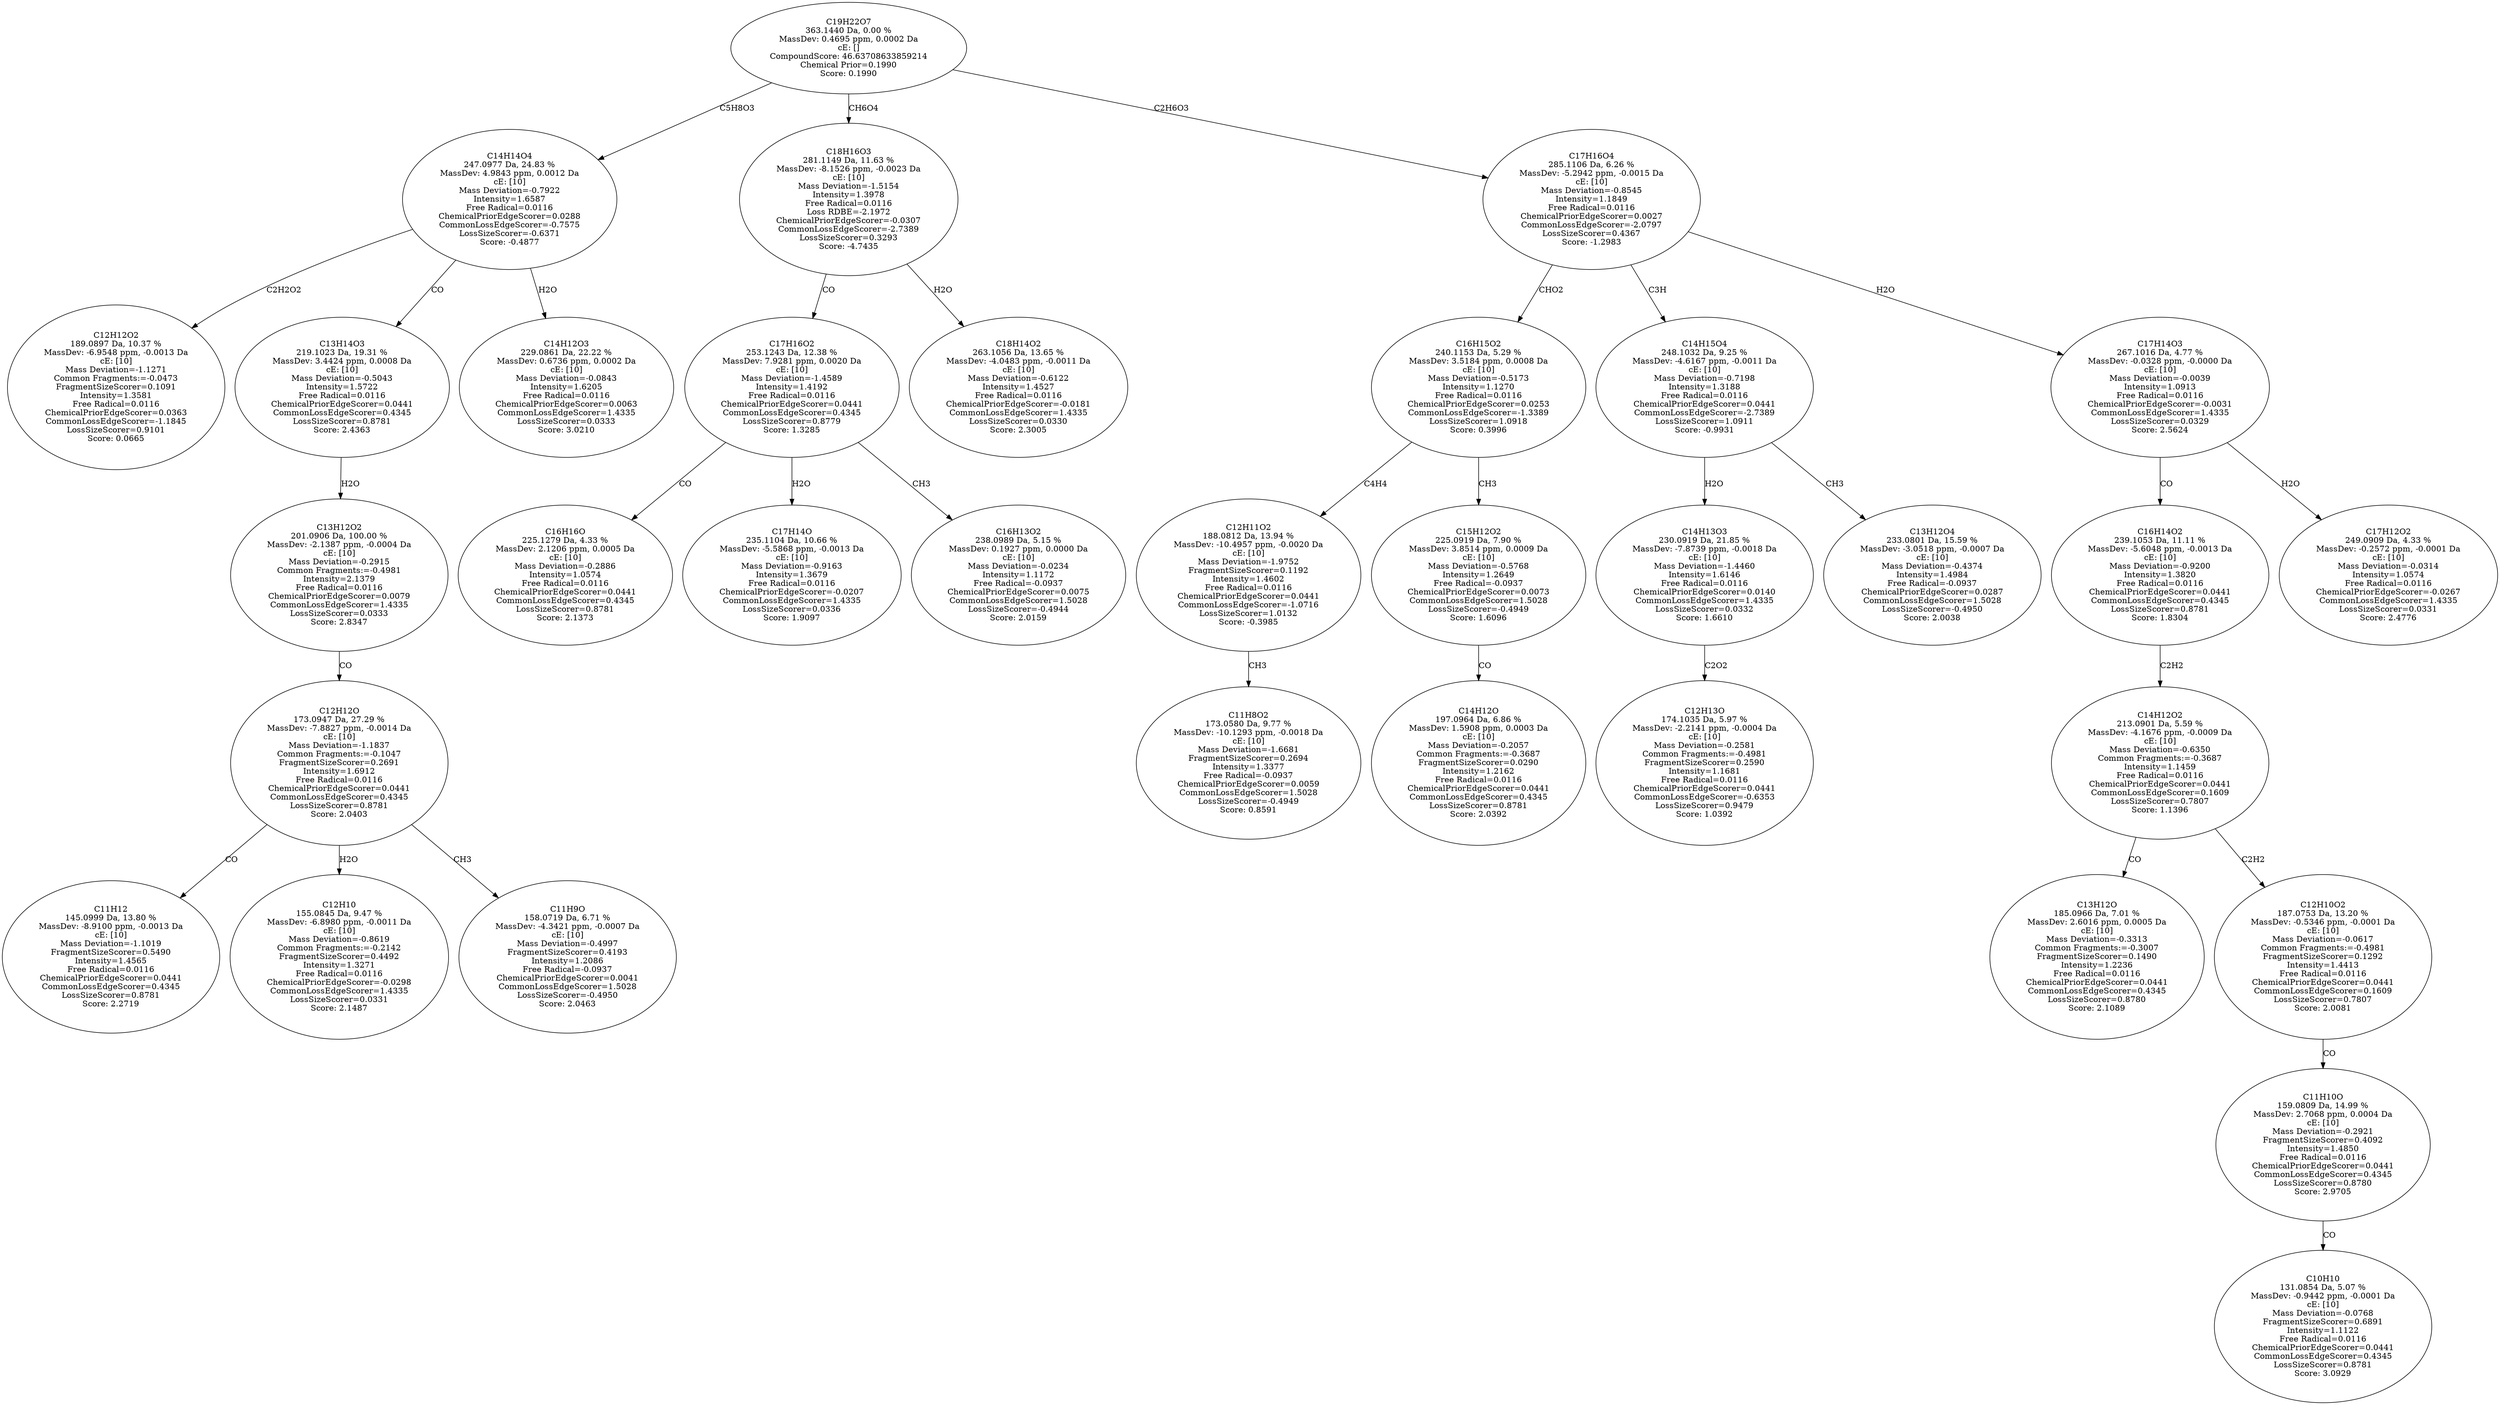 strict digraph {
v1 [label="C12H12O2\n189.0897 Da, 10.37 %\nMassDev: -6.9548 ppm, -0.0013 Da\ncE: [10]\nMass Deviation=-1.1271\nCommon Fragments:=-0.0473\nFragmentSizeScorer=0.1091\nIntensity=1.3581\nFree Radical=0.0116\nChemicalPriorEdgeScorer=0.0363\nCommonLossEdgeScorer=-1.1845\nLossSizeScorer=0.9101\nScore: 0.0665"];
v2 [label="C11H12\n145.0999 Da, 13.80 %\nMassDev: -8.9100 ppm, -0.0013 Da\ncE: [10]\nMass Deviation=-1.1019\nFragmentSizeScorer=0.5490\nIntensity=1.4565\nFree Radical=0.0116\nChemicalPriorEdgeScorer=0.0441\nCommonLossEdgeScorer=0.4345\nLossSizeScorer=0.8781\nScore: 2.2719"];
v3 [label="C12H10\n155.0845 Da, 9.47 %\nMassDev: -6.8980 ppm, -0.0011 Da\ncE: [10]\nMass Deviation=-0.8619\nCommon Fragments:=-0.2142\nFragmentSizeScorer=0.4492\nIntensity=1.3271\nFree Radical=0.0116\nChemicalPriorEdgeScorer=-0.0298\nCommonLossEdgeScorer=1.4335\nLossSizeScorer=0.0331\nScore: 2.1487"];
v4 [label="C11H9O\n158.0719 Da, 6.71 %\nMassDev: -4.3421 ppm, -0.0007 Da\ncE: [10]\nMass Deviation=-0.4997\nFragmentSizeScorer=0.4193\nIntensity=1.2086\nFree Radical=-0.0937\nChemicalPriorEdgeScorer=0.0041\nCommonLossEdgeScorer=1.5028\nLossSizeScorer=-0.4950\nScore: 2.0463"];
v5 [label="C12H12O\n173.0947 Da, 27.29 %\nMassDev: -7.8827 ppm, -0.0014 Da\ncE: [10]\nMass Deviation=-1.1837\nCommon Fragments:=-0.1047\nFragmentSizeScorer=0.2691\nIntensity=1.6912\nFree Radical=0.0116\nChemicalPriorEdgeScorer=0.0441\nCommonLossEdgeScorer=0.4345\nLossSizeScorer=0.8781\nScore: 2.0403"];
v6 [label="C13H12O2\n201.0906 Da, 100.00 %\nMassDev: -2.1387 ppm, -0.0004 Da\ncE: [10]\nMass Deviation=-0.2915\nCommon Fragments:=-0.4981\nIntensity=2.1379\nFree Radical=0.0116\nChemicalPriorEdgeScorer=0.0079\nCommonLossEdgeScorer=1.4335\nLossSizeScorer=0.0333\nScore: 2.8347"];
v7 [label="C13H14O3\n219.1023 Da, 19.31 %\nMassDev: 3.4424 ppm, 0.0008 Da\ncE: [10]\nMass Deviation=-0.5043\nIntensity=1.5722\nFree Radical=0.0116\nChemicalPriorEdgeScorer=0.0441\nCommonLossEdgeScorer=0.4345\nLossSizeScorer=0.8781\nScore: 2.4363"];
v8 [label="C14H12O3\n229.0861 Da, 22.22 %\nMassDev: 0.6736 ppm, 0.0002 Da\ncE: [10]\nMass Deviation=-0.0843\nIntensity=1.6205\nFree Radical=0.0116\nChemicalPriorEdgeScorer=0.0063\nCommonLossEdgeScorer=1.4335\nLossSizeScorer=0.0333\nScore: 3.0210"];
v9 [label="C14H14O4\n247.0977 Da, 24.83 %\nMassDev: 4.9843 ppm, 0.0012 Da\ncE: [10]\nMass Deviation=-0.7922\nIntensity=1.6587\nFree Radical=0.0116\nChemicalPriorEdgeScorer=0.0288\nCommonLossEdgeScorer=-0.7575\nLossSizeScorer=-0.6371\nScore: -0.4877"];
v10 [label="C16H16O\n225.1279 Da, 4.33 %\nMassDev: 2.1206 ppm, 0.0005 Da\ncE: [10]\nMass Deviation=-0.2886\nIntensity=1.0574\nFree Radical=0.0116\nChemicalPriorEdgeScorer=0.0441\nCommonLossEdgeScorer=0.4345\nLossSizeScorer=0.8781\nScore: 2.1373"];
v11 [label="C17H14O\n235.1104 Da, 10.66 %\nMassDev: -5.5868 ppm, -0.0013 Da\ncE: [10]\nMass Deviation=-0.9163\nIntensity=1.3679\nFree Radical=0.0116\nChemicalPriorEdgeScorer=-0.0207\nCommonLossEdgeScorer=1.4335\nLossSizeScorer=0.0336\nScore: 1.9097"];
v12 [label="C16H13O2\n238.0989 Da, 5.15 %\nMassDev: 0.1927 ppm, 0.0000 Da\ncE: [10]\nMass Deviation=-0.0234\nIntensity=1.1172\nFree Radical=-0.0937\nChemicalPriorEdgeScorer=0.0075\nCommonLossEdgeScorer=1.5028\nLossSizeScorer=-0.4944\nScore: 2.0159"];
v13 [label="C17H16O2\n253.1243 Da, 12.38 %\nMassDev: 7.9281 ppm, 0.0020 Da\ncE: [10]\nMass Deviation=-1.4589\nIntensity=1.4192\nFree Radical=0.0116\nChemicalPriorEdgeScorer=0.0441\nCommonLossEdgeScorer=0.4345\nLossSizeScorer=0.8779\nScore: 1.3285"];
v14 [label="C18H14O2\n263.1056 Da, 13.65 %\nMassDev: -4.0483 ppm, -0.0011 Da\ncE: [10]\nMass Deviation=-0.6122\nIntensity=1.4527\nFree Radical=0.0116\nChemicalPriorEdgeScorer=-0.0181\nCommonLossEdgeScorer=1.4335\nLossSizeScorer=0.0330\nScore: 2.3005"];
v15 [label="C18H16O3\n281.1149 Da, 11.63 %\nMassDev: -8.1526 ppm, -0.0023 Da\ncE: [10]\nMass Deviation=-1.5154\nIntensity=1.3978\nFree Radical=0.0116\nLoss RDBE=-2.1972\nChemicalPriorEdgeScorer=-0.0307\nCommonLossEdgeScorer=-2.7389\nLossSizeScorer=0.3293\nScore: -4.7435"];
v16 [label="C11H8O2\n173.0580 Da, 9.77 %\nMassDev: -10.1293 ppm, -0.0018 Da\ncE: [10]\nMass Deviation=-1.6681\nFragmentSizeScorer=0.2694\nIntensity=1.3377\nFree Radical=-0.0937\nChemicalPriorEdgeScorer=0.0059\nCommonLossEdgeScorer=1.5028\nLossSizeScorer=-0.4949\nScore: 0.8591"];
v17 [label="C12H11O2\n188.0812 Da, 13.94 %\nMassDev: -10.4957 ppm, -0.0020 Da\ncE: [10]\nMass Deviation=-1.9752\nFragmentSizeScorer=0.1192\nIntensity=1.4602\nFree Radical=0.0116\nChemicalPriorEdgeScorer=0.0441\nCommonLossEdgeScorer=-1.0716\nLossSizeScorer=1.0132\nScore: -0.3985"];
v18 [label="C14H12O\n197.0964 Da, 6.86 %\nMassDev: 1.5908 ppm, 0.0003 Da\ncE: [10]\nMass Deviation=-0.2057\nCommon Fragments:=-0.3687\nFragmentSizeScorer=0.0290\nIntensity=1.2162\nFree Radical=0.0116\nChemicalPriorEdgeScorer=0.0441\nCommonLossEdgeScorer=0.4345\nLossSizeScorer=0.8781\nScore: 2.0392"];
v19 [label="C15H12O2\n225.0919 Da, 7.90 %\nMassDev: 3.8514 ppm, 0.0009 Da\ncE: [10]\nMass Deviation=-0.5768\nIntensity=1.2649\nFree Radical=-0.0937\nChemicalPriorEdgeScorer=0.0073\nCommonLossEdgeScorer=1.5028\nLossSizeScorer=-0.4949\nScore: 1.6096"];
v20 [label="C16H15O2\n240.1153 Da, 5.29 %\nMassDev: 3.5184 ppm, 0.0008 Da\ncE: [10]\nMass Deviation=-0.5173\nIntensity=1.1270\nFree Radical=0.0116\nChemicalPriorEdgeScorer=0.0253\nCommonLossEdgeScorer=-1.3389\nLossSizeScorer=1.0918\nScore: 0.3996"];
v21 [label="C12H13O\n174.1035 Da, 5.97 %\nMassDev: -2.2141 ppm, -0.0004 Da\ncE: [10]\nMass Deviation=-0.2581\nCommon Fragments:=-0.4981\nFragmentSizeScorer=0.2590\nIntensity=1.1681\nFree Radical=0.0116\nChemicalPriorEdgeScorer=0.0441\nCommonLossEdgeScorer=-0.6353\nLossSizeScorer=0.9479\nScore: 1.0392"];
v22 [label="C14H13O3\n230.0919 Da, 21.85 %\nMassDev: -7.8739 ppm, -0.0018 Da\ncE: [10]\nMass Deviation=-1.4460\nIntensity=1.6146\nFree Radical=0.0116\nChemicalPriorEdgeScorer=0.0140\nCommonLossEdgeScorer=1.4335\nLossSizeScorer=0.0332\nScore: 1.6610"];
v23 [label="C13H12O4\n233.0801 Da, 15.59 %\nMassDev: -3.0518 ppm, -0.0007 Da\ncE: [10]\nMass Deviation=-0.4374\nIntensity=1.4984\nFree Radical=-0.0937\nChemicalPriorEdgeScorer=0.0287\nCommonLossEdgeScorer=1.5028\nLossSizeScorer=-0.4950\nScore: 2.0038"];
v24 [label="C14H15O4\n248.1032 Da, 9.25 %\nMassDev: -4.6167 ppm, -0.0011 Da\ncE: [10]\nMass Deviation=-0.7198\nIntensity=1.3188\nFree Radical=0.0116\nChemicalPriorEdgeScorer=0.0441\nCommonLossEdgeScorer=-2.7389\nLossSizeScorer=1.0911\nScore: -0.9931"];
v25 [label="C13H12O\n185.0966 Da, 7.01 %\nMassDev: 2.6016 ppm, 0.0005 Da\ncE: [10]\nMass Deviation=-0.3313\nCommon Fragments:=-0.3007\nFragmentSizeScorer=0.1490\nIntensity=1.2236\nFree Radical=0.0116\nChemicalPriorEdgeScorer=0.0441\nCommonLossEdgeScorer=0.4345\nLossSizeScorer=0.8780\nScore: 2.1089"];
v26 [label="C10H10\n131.0854 Da, 5.07 %\nMassDev: -0.9442 ppm, -0.0001 Da\ncE: [10]\nMass Deviation=-0.0768\nFragmentSizeScorer=0.6891\nIntensity=1.1122\nFree Radical=0.0116\nChemicalPriorEdgeScorer=0.0441\nCommonLossEdgeScorer=0.4345\nLossSizeScorer=0.8781\nScore: 3.0929"];
v27 [label="C11H10O\n159.0809 Da, 14.99 %\nMassDev: 2.7068 ppm, 0.0004 Da\ncE: [10]\nMass Deviation=-0.2921\nFragmentSizeScorer=0.4092\nIntensity=1.4850\nFree Radical=0.0116\nChemicalPriorEdgeScorer=0.0441\nCommonLossEdgeScorer=0.4345\nLossSizeScorer=0.8780\nScore: 2.9705"];
v28 [label="C12H10O2\n187.0753 Da, 13.20 %\nMassDev: -0.5346 ppm, -0.0001 Da\ncE: [10]\nMass Deviation=-0.0617\nCommon Fragments:=-0.4981\nFragmentSizeScorer=0.1292\nIntensity=1.4413\nFree Radical=0.0116\nChemicalPriorEdgeScorer=0.0441\nCommonLossEdgeScorer=0.1609\nLossSizeScorer=0.7807\nScore: 2.0081"];
v29 [label="C14H12O2\n213.0901 Da, 5.59 %\nMassDev: -4.1676 ppm, -0.0009 Da\ncE: [10]\nMass Deviation=-0.6350\nCommon Fragments:=-0.3687\nIntensity=1.1459\nFree Radical=0.0116\nChemicalPriorEdgeScorer=0.0441\nCommonLossEdgeScorer=0.1609\nLossSizeScorer=0.7807\nScore: 1.1396"];
v30 [label="C16H14O2\n239.1053 Da, 11.11 %\nMassDev: -5.6048 ppm, -0.0013 Da\ncE: [10]\nMass Deviation=-0.9200\nIntensity=1.3820\nFree Radical=0.0116\nChemicalPriorEdgeScorer=0.0441\nCommonLossEdgeScorer=0.4345\nLossSizeScorer=0.8781\nScore: 1.8304"];
v31 [label="C17H12O2\n249.0909 Da, 4.33 %\nMassDev: -0.2572 ppm, -0.0001 Da\ncE: [10]\nMass Deviation=-0.0314\nIntensity=1.0574\nFree Radical=0.0116\nChemicalPriorEdgeScorer=-0.0267\nCommonLossEdgeScorer=1.4335\nLossSizeScorer=0.0331\nScore: 2.4776"];
v32 [label="C17H14O3\n267.1016 Da, 4.77 %\nMassDev: -0.0328 ppm, -0.0000 Da\ncE: [10]\nMass Deviation=-0.0039\nIntensity=1.0913\nFree Radical=0.0116\nChemicalPriorEdgeScorer=-0.0031\nCommonLossEdgeScorer=1.4335\nLossSizeScorer=0.0329\nScore: 2.5624"];
v33 [label="C17H16O4\n285.1106 Da, 6.26 %\nMassDev: -5.2942 ppm, -0.0015 Da\ncE: [10]\nMass Deviation=-0.8545\nIntensity=1.1849\nFree Radical=0.0116\nChemicalPriorEdgeScorer=0.0027\nCommonLossEdgeScorer=-2.0797\nLossSizeScorer=0.4367\nScore: -1.2983"];
v34 [label="C19H22O7\n363.1440 Da, 0.00 %\nMassDev: 0.4695 ppm, 0.0002 Da\ncE: []\nCompoundScore: 46.63708633859214\nChemical Prior=0.1990\nScore: 0.1990"];
v9 -> v1 [label="C2H2O2"];
v5 -> v2 [label="CO"];
v5 -> v3 [label="H2O"];
v5 -> v4 [label="CH3"];
v6 -> v5 [label="CO"];
v7 -> v6 [label="H2O"];
v9 -> v7 [label="CO"];
v9 -> v8 [label="H2O"];
v34 -> v9 [label="C5H8O3"];
v13 -> v10 [label="CO"];
v13 -> v11 [label="H2O"];
v13 -> v12 [label="CH3"];
v15 -> v13 [label="CO"];
v15 -> v14 [label="H2O"];
v34 -> v15 [label="CH6O4"];
v17 -> v16 [label="CH3"];
v20 -> v17 [label="C4H4"];
v19 -> v18 [label="CO"];
v20 -> v19 [label="CH3"];
v33 -> v20 [label="CHO2"];
v22 -> v21 [label="C2O2"];
v24 -> v22 [label="H2O"];
v24 -> v23 [label="CH3"];
v33 -> v24 [label="C3H"];
v29 -> v25 [label="CO"];
v27 -> v26 [label="CO"];
v28 -> v27 [label="CO"];
v29 -> v28 [label="C2H2"];
v30 -> v29 [label="C2H2"];
v32 -> v30 [label="CO"];
v32 -> v31 [label="H2O"];
v33 -> v32 [label="H2O"];
v34 -> v33 [label="C2H6O3"];
}